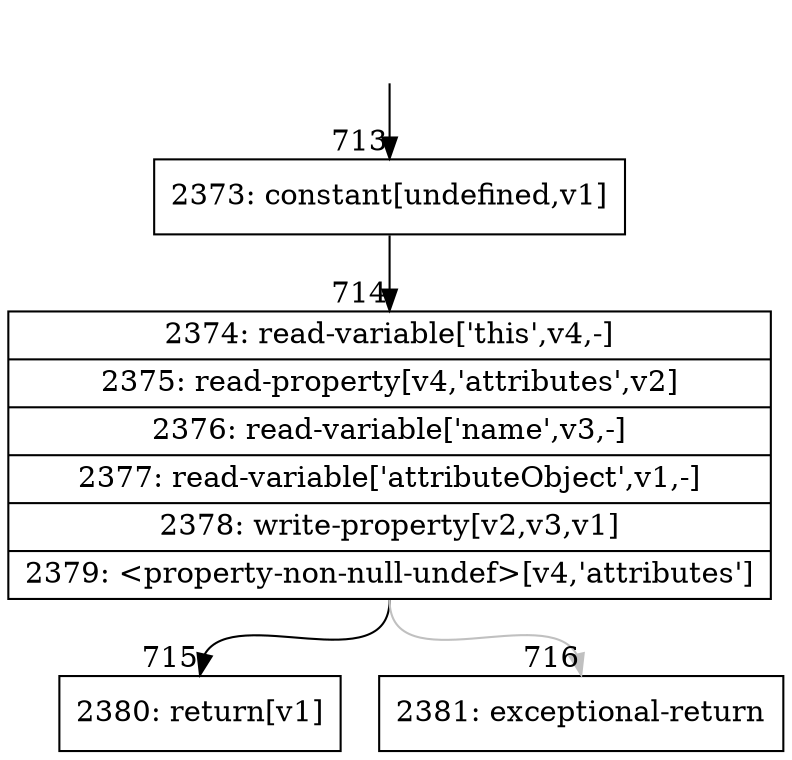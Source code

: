 digraph {
rankdir="TD"
BB_entry73[shape=none,label=""];
BB_entry73 -> BB713 [tailport=s, headport=n, headlabel="    713"]
BB713 [shape=record label="{2373: constant[undefined,v1]}" ] 
BB713 -> BB714 [tailport=s, headport=n, headlabel="      714"]
BB714 [shape=record label="{2374: read-variable['this',v4,-]|2375: read-property[v4,'attributes',v2]|2376: read-variable['name',v3,-]|2377: read-variable['attributeObject',v1,-]|2378: write-property[v2,v3,v1]|2379: \<property-non-null-undef\>[v4,'attributes']}" ] 
BB714 -> BB715 [tailport=s, headport=n, headlabel="      715"]
BB714 -> BB716 [tailport=s, headport=n, color=gray, headlabel="      716"]
BB715 [shape=record label="{2380: return[v1]}" ] 
BB716 [shape=record label="{2381: exceptional-return}" ] 
//#$~ 742
}
